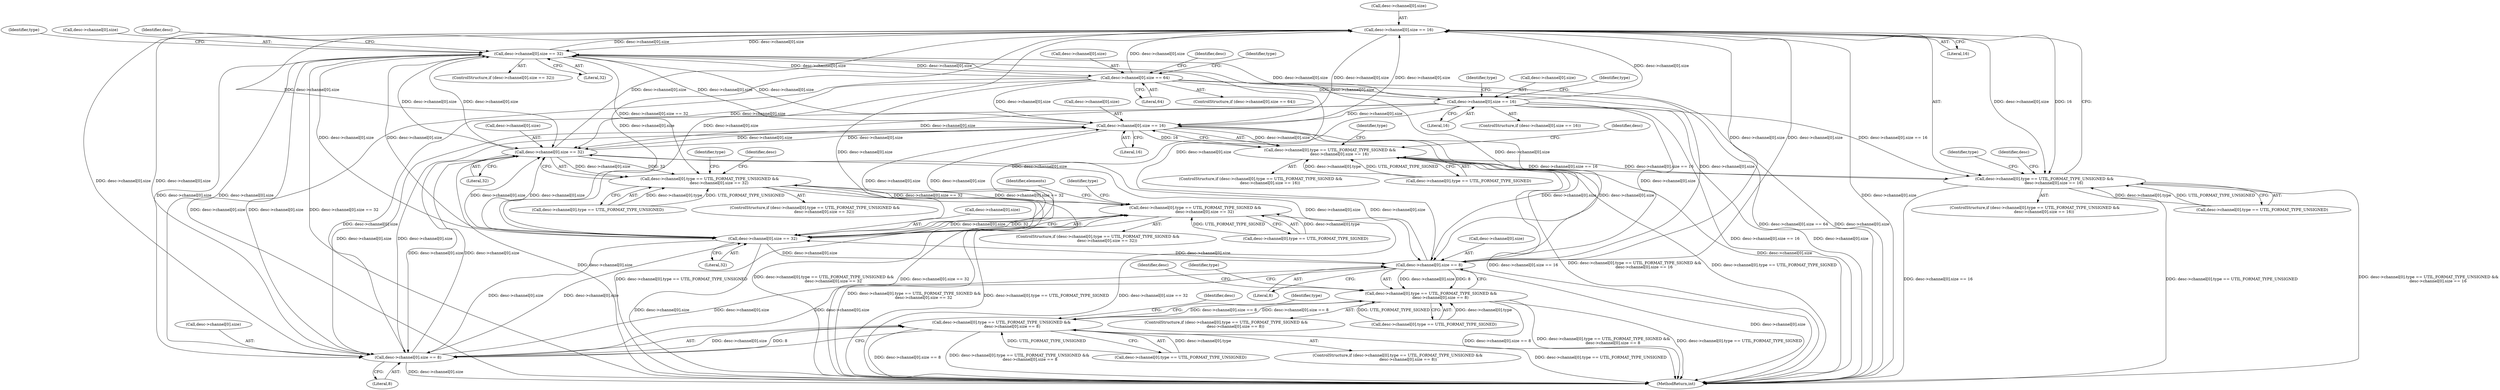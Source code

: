 digraph "0_virglrenderer_737c3350850ca4dbc5633b3bdb4118176ce59920@pointer" {
"1000287" [label="(Call,desc->channel[0].size == 16)"];
"1000187" [label="(Call,desc->channel[0].size == 32)"];
"1000311" [label="(Call,desc->channel[0].size == 16)"];
"1000335" [label="(Call,desc->channel[0].size == 32)"];
"1000215" [label="(Call,desc->channel[0].size == 16)"];
"1000201" [label="(Call,desc->channel[0].size == 64)"];
"1000239" [label="(Call,desc->channel[0].size == 8)"];
"1000263" [label="(Call,desc->channel[0].size == 8)"];
"1000359" [label="(Call,desc->channel[0].size == 32)"];
"1000287" [label="(Call,desc->channel[0].size == 16)"];
"1000229" [label="(Call,desc->channel[0].type == UTIL_FORMAT_TYPE_UNSIGNED &&\n                 desc->channel[0].size == 8)"];
"1000253" [label="(Call,desc->channel[0].type == UTIL_FORMAT_TYPE_SIGNED &&\n               desc->channel[0].size == 8)"];
"1000277" [label="(Call,desc->channel[0].type == UTIL_FORMAT_TYPE_UNSIGNED &&\n               desc->channel[0].size == 16)"];
"1000301" [label="(Call,desc->channel[0].type == UTIL_FORMAT_TYPE_SIGNED &&\n               desc->channel[0].size == 16)"];
"1000325" [label="(Call,desc->channel[0].type == UTIL_FORMAT_TYPE_UNSIGNED &&\n               desc->channel[0].size == 32)"];
"1000349" [label="(Call,desc->channel[0].type == UTIL_FORMAT_TYPE_SIGNED &&\n               desc->channel[0].size == 32)"];
"1000278" [label="(Call,desc->channel[0].type == UTIL_FORMAT_TYPE_UNSIGNED)"];
"1000197" [label="(Identifier,type)"];
"1000325" [label="(Call,desc->channel[0].type == UTIL_FORMAT_TYPE_UNSIGNED &&\n               desc->channel[0].size == 32)"];
"1000348" [label="(ControlStructure,if (desc->channel[0].type == UTIL_FORMAT_TYPE_SIGNED &&\n               desc->channel[0].size == 32))"];
"1000188" [label="(Call,desc->channel[0].size)"];
"1000326" [label="(Call,desc->channel[0].type == UTIL_FORMAT_TYPE_UNSIGNED)"];
"1000287" [label="(Call,desc->channel[0].size == 16)"];
"1000330" [label="(Identifier,desc)"];
"1000349" [label="(Call,desc->channel[0].type == UTIL_FORMAT_TYPE_SIGNED &&\n               desc->channel[0].size == 32)"];
"1000319" [label="(Literal,16)"];
"1000247" [label="(Literal,8)"];
"1000258" [label="(Identifier,desc)"];
"1000321" [label="(Identifier,type)"];
"1000311" [label="(Call,desc->channel[0].size == 16)"];
"1000345" [label="(Identifier,type)"];
"1000186" [label="(ControlStructure,if (desc->channel[0].size == 32))"];
"1000335" [label="(Call,desc->channel[0].size == 32)"];
"1000273" [label="(Identifier,type)"];
"1000367" [label="(Literal,32)"];
"1000223" [label="(Literal,16)"];
"1000360" [label="(Call,desc->channel[0].size)"];
"1000252" [label="(ControlStructure,if (desc->channel[0].type == UTIL_FORMAT_TYPE_SIGNED &&\n               desc->channel[0].size == 8))"];
"1000297" [label="(Identifier,type)"];
"1000215" [label="(Call,desc->channel[0].size == 16)"];
"1000249" [label="(Identifier,type)"];
"1000205" [label="(Identifier,desc)"];
"1000301" [label="(Call,desc->channel[0].type == UTIL_FORMAT_TYPE_SIGNED &&\n               desc->channel[0].size == 16)"];
"1000225" [label="(Identifier,type)"];
"1000277" [label="(Call,desc->channel[0].type == UTIL_FORMAT_TYPE_UNSIGNED &&\n               desc->channel[0].size == 16)"];
"1000295" [label="(Literal,16)"];
"1000359" [label="(Call,desc->channel[0].size == 32)"];
"1000219" [label="(Identifier,desc)"];
"1000271" [label="(Literal,8)"];
"1000324" [label="(ControlStructure,if (desc->channel[0].type == UTIL_FORMAT_TYPE_UNSIGNED &&\n               desc->channel[0].size == 32))"];
"1000214" [label="(ControlStructure,if (desc->channel[0].size == 16))"];
"1000216" [label="(Call,desc->channel[0].size)"];
"1000354" [label="(Identifier,desc)"];
"1000312" [label="(Call,desc->channel[0].size)"];
"1000200" [label="(ControlStructure,if (desc->channel[0].size == 64))"];
"1000264" [label="(Call,desc->channel[0].size)"];
"1000441" [label="(Identifier,type)"];
"1000211" [label="(Identifier,type)"];
"1000230" [label="(Call,desc->channel[0].type == UTIL_FORMAT_TYPE_UNSIGNED)"];
"1000300" [label="(ControlStructure,if (desc->channel[0].type == UTIL_FORMAT_TYPE_SIGNED &&\n               desc->channel[0].size == 16))"];
"1000229" [label="(Call,desc->channel[0].type == UTIL_FORMAT_TYPE_UNSIGNED &&\n                 desc->channel[0].size == 8)"];
"1000240" [label="(Call,desc->channel[0].size)"];
"1000187" [label="(Call,desc->channel[0].size == 32)"];
"1000377" [label="(Identifier,elements)"];
"1000228" [label="(ControlStructure,if (desc->channel[0].type == UTIL_FORMAT_TYPE_UNSIGNED &&\n                 desc->channel[0].size == 8))"];
"1000202" [label="(Call,desc->channel[0].size)"];
"1000282" [label="(Identifier,desc)"];
"1000253" [label="(Call,desc->channel[0].type == UTIL_FORMAT_TYPE_SIGNED &&\n               desc->channel[0].size == 8)"];
"1000195" [label="(Literal,32)"];
"1000350" [label="(Call,desc->channel[0].type == UTIL_FORMAT_TYPE_SIGNED)"];
"1000201" [label="(Call,desc->channel[0].size == 64)"];
"1000263" [label="(Call,desc->channel[0].size == 8)"];
"1000306" [label="(Identifier,desc)"];
"1000288" [label="(Call,desc->channel[0].size)"];
"1000343" [label="(Literal,32)"];
"1000276" [label="(ControlStructure,if (desc->channel[0].type == UTIL_FORMAT_TYPE_UNSIGNED &&\n               desc->channel[0].size == 16))"];
"1000209" [label="(Literal,64)"];
"1000336" [label="(Call,desc->channel[0].size)"];
"1000302" [label="(Call,desc->channel[0].type == UTIL_FORMAT_TYPE_SIGNED)"];
"1000239" [label="(Call,desc->channel[0].size == 8)"];
"1000641" [label="(MethodReturn,int)"];
"1000369" [label="(Identifier,type)"];
"1000254" [label="(Call,desc->channel[0].type == UTIL_FORMAT_TYPE_SIGNED)"];
"1000287" -> "1000277"  [label="AST: "];
"1000287" -> "1000295"  [label="CFG: "];
"1000288" -> "1000287"  [label="AST: "];
"1000295" -> "1000287"  [label="AST: "];
"1000277" -> "1000287"  [label="CFG: "];
"1000287" -> "1000641"  [label="DDG: desc->channel[0].size"];
"1000287" -> "1000187"  [label="DDG: desc->channel[0].size"];
"1000287" -> "1000239"  [label="DDG: desc->channel[0].size"];
"1000287" -> "1000263"  [label="DDG: desc->channel[0].size"];
"1000287" -> "1000277"  [label="DDG: desc->channel[0].size"];
"1000287" -> "1000277"  [label="DDG: 16"];
"1000187" -> "1000287"  [label="DDG: desc->channel[0].size"];
"1000311" -> "1000287"  [label="DDG: desc->channel[0].size"];
"1000335" -> "1000287"  [label="DDG: desc->channel[0].size"];
"1000215" -> "1000287"  [label="DDG: desc->channel[0].size"];
"1000239" -> "1000287"  [label="DDG: desc->channel[0].size"];
"1000263" -> "1000287"  [label="DDG: desc->channel[0].size"];
"1000359" -> "1000287"  [label="DDG: desc->channel[0].size"];
"1000201" -> "1000287"  [label="DDG: desc->channel[0].size"];
"1000287" -> "1000311"  [label="DDG: desc->channel[0].size"];
"1000287" -> "1000335"  [label="DDG: desc->channel[0].size"];
"1000287" -> "1000359"  [label="DDG: desc->channel[0].size"];
"1000187" -> "1000186"  [label="AST: "];
"1000187" -> "1000195"  [label="CFG: "];
"1000188" -> "1000187"  [label="AST: "];
"1000195" -> "1000187"  [label="AST: "];
"1000197" -> "1000187"  [label="CFG: "];
"1000205" -> "1000187"  [label="CFG: "];
"1000187" -> "1000641"  [label="DDG: desc->channel[0].size"];
"1000187" -> "1000641"  [label="DDG: desc->channel[0].size == 32"];
"1000311" -> "1000187"  [label="DDG: desc->channel[0].size"];
"1000335" -> "1000187"  [label="DDG: desc->channel[0].size"];
"1000215" -> "1000187"  [label="DDG: desc->channel[0].size"];
"1000239" -> "1000187"  [label="DDG: desc->channel[0].size"];
"1000263" -> "1000187"  [label="DDG: desc->channel[0].size"];
"1000359" -> "1000187"  [label="DDG: desc->channel[0].size"];
"1000201" -> "1000187"  [label="DDG: desc->channel[0].size"];
"1000187" -> "1000201"  [label="DDG: desc->channel[0].size"];
"1000187" -> "1000239"  [label="DDG: desc->channel[0].size"];
"1000187" -> "1000263"  [label="DDG: desc->channel[0].size"];
"1000187" -> "1000311"  [label="DDG: desc->channel[0].size"];
"1000187" -> "1000325"  [label="DDG: desc->channel[0].size == 32"];
"1000187" -> "1000335"  [label="DDG: desc->channel[0].size"];
"1000187" -> "1000359"  [label="DDG: desc->channel[0].size"];
"1000311" -> "1000301"  [label="AST: "];
"1000311" -> "1000319"  [label="CFG: "];
"1000312" -> "1000311"  [label="AST: "];
"1000319" -> "1000311"  [label="AST: "];
"1000301" -> "1000311"  [label="CFG: "];
"1000311" -> "1000641"  [label="DDG: desc->channel[0].size"];
"1000311" -> "1000239"  [label="DDG: desc->channel[0].size"];
"1000311" -> "1000263"  [label="DDG: desc->channel[0].size"];
"1000311" -> "1000301"  [label="DDG: desc->channel[0].size"];
"1000311" -> "1000301"  [label="DDG: 16"];
"1000335" -> "1000311"  [label="DDG: desc->channel[0].size"];
"1000215" -> "1000311"  [label="DDG: desc->channel[0].size"];
"1000239" -> "1000311"  [label="DDG: desc->channel[0].size"];
"1000263" -> "1000311"  [label="DDG: desc->channel[0].size"];
"1000359" -> "1000311"  [label="DDG: desc->channel[0].size"];
"1000201" -> "1000311"  [label="DDG: desc->channel[0].size"];
"1000311" -> "1000335"  [label="DDG: desc->channel[0].size"];
"1000311" -> "1000359"  [label="DDG: desc->channel[0].size"];
"1000335" -> "1000325"  [label="AST: "];
"1000335" -> "1000343"  [label="CFG: "];
"1000336" -> "1000335"  [label="AST: "];
"1000343" -> "1000335"  [label="AST: "];
"1000325" -> "1000335"  [label="CFG: "];
"1000335" -> "1000641"  [label="DDG: desc->channel[0].size"];
"1000335" -> "1000239"  [label="DDG: desc->channel[0].size"];
"1000335" -> "1000263"  [label="DDG: desc->channel[0].size"];
"1000335" -> "1000325"  [label="DDG: desc->channel[0].size"];
"1000335" -> "1000325"  [label="DDG: 32"];
"1000215" -> "1000335"  [label="DDG: desc->channel[0].size"];
"1000239" -> "1000335"  [label="DDG: desc->channel[0].size"];
"1000263" -> "1000335"  [label="DDG: desc->channel[0].size"];
"1000359" -> "1000335"  [label="DDG: desc->channel[0].size"];
"1000201" -> "1000335"  [label="DDG: desc->channel[0].size"];
"1000335" -> "1000359"  [label="DDG: desc->channel[0].size"];
"1000215" -> "1000214"  [label="AST: "];
"1000215" -> "1000223"  [label="CFG: "];
"1000216" -> "1000215"  [label="AST: "];
"1000223" -> "1000215"  [label="AST: "];
"1000225" -> "1000215"  [label="CFG: "];
"1000441" -> "1000215"  [label="CFG: "];
"1000215" -> "1000641"  [label="DDG: desc->channel[0].size"];
"1000215" -> "1000641"  [label="DDG: desc->channel[0].size == 16"];
"1000201" -> "1000215"  [label="DDG: desc->channel[0].size"];
"1000215" -> "1000239"  [label="DDG: desc->channel[0].size"];
"1000215" -> "1000263"  [label="DDG: desc->channel[0].size"];
"1000215" -> "1000277"  [label="DDG: desc->channel[0].size == 16"];
"1000215" -> "1000359"  [label="DDG: desc->channel[0].size"];
"1000201" -> "1000200"  [label="AST: "];
"1000201" -> "1000209"  [label="CFG: "];
"1000202" -> "1000201"  [label="AST: "];
"1000209" -> "1000201"  [label="AST: "];
"1000211" -> "1000201"  [label="CFG: "];
"1000219" -> "1000201"  [label="CFG: "];
"1000201" -> "1000641"  [label="DDG: desc->channel[0].size == 64"];
"1000201" -> "1000641"  [label="DDG: desc->channel[0].size"];
"1000201" -> "1000239"  [label="DDG: desc->channel[0].size"];
"1000201" -> "1000263"  [label="DDG: desc->channel[0].size"];
"1000201" -> "1000359"  [label="DDG: desc->channel[0].size"];
"1000239" -> "1000229"  [label="AST: "];
"1000239" -> "1000247"  [label="CFG: "];
"1000240" -> "1000239"  [label="AST: "];
"1000247" -> "1000239"  [label="AST: "];
"1000229" -> "1000239"  [label="CFG: "];
"1000239" -> "1000641"  [label="DDG: desc->channel[0].size"];
"1000239" -> "1000229"  [label="DDG: desc->channel[0].size"];
"1000239" -> "1000229"  [label="DDG: 8"];
"1000263" -> "1000239"  [label="DDG: desc->channel[0].size"];
"1000359" -> "1000239"  [label="DDG: desc->channel[0].size"];
"1000239" -> "1000263"  [label="DDG: desc->channel[0].size"];
"1000239" -> "1000359"  [label="DDG: desc->channel[0].size"];
"1000263" -> "1000253"  [label="AST: "];
"1000263" -> "1000271"  [label="CFG: "];
"1000264" -> "1000263"  [label="AST: "];
"1000271" -> "1000263"  [label="AST: "];
"1000253" -> "1000263"  [label="CFG: "];
"1000263" -> "1000641"  [label="DDG: desc->channel[0].size"];
"1000263" -> "1000253"  [label="DDG: desc->channel[0].size"];
"1000263" -> "1000253"  [label="DDG: 8"];
"1000359" -> "1000263"  [label="DDG: desc->channel[0].size"];
"1000263" -> "1000359"  [label="DDG: desc->channel[0].size"];
"1000359" -> "1000349"  [label="AST: "];
"1000359" -> "1000367"  [label="CFG: "];
"1000360" -> "1000359"  [label="AST: "];
"1000367" -> "1000359"  [label="AST: "];
"1000349" -> "1000359"  [label="CFG: "];
"1000359" -> "1000641"  [label="DDG: desc->channel[0].size"];
"1000359" -> "1000349"  [label="DDG: desc->channel[0].size"];
"1000359" -> "1000349"  [label="DDG: 32"];
"1000229" -> "1000228"  [label="AST: "];
"1000229" -> "1000230"  [label="CFG: "];
"1000230" -> "1000229"  [label="AST: "];
"1000249" -> "1000229"  [label="CFG: "];
"1000258" -> "1000229"  [label="CFG: "];
"1000229" -> "1000641"  [label="DDG: desc->channel[0].size == 8"];
"1000229" -> "1000641"  [label="DDG: desc->channel[0].type == UTIL_FORMAT_TYPE_UNSIGNED &&\n                 desc->channel[0].size == 8"];
"1000229" -> "1000641"  [label="DDG: desc->channel[0].type == UTIL_FORMAT_TYPE_UNSIGNED"];
"1000230" -> "1000229"  [label="DDG: desc->channel[0].type"];
"1000230" -> "1000229"  [label="DDG: UTIL_FORMAT_TYPE_UNSIGNED"];
"1000253" -> "1000229"  [label="DDG: desc->channel[0].size == 8"];
"1000229" -> "1000253"  [label="DDG: desc->channel[0].size == 8"];
"1000253" -> "1000252"  [label="AST: "];
"1000253" -> "1000254"  [label="CFG: "];
"1000254" -> "1000253"  [label="AST: "];
"1000273" -> "1000253"  [label="CFG: "];
"1000282" -> "1000253"  [label="CFG: "];
"1000253" -> "1000641"  [label="DDG: desc->channel[0].type == UTIL_FORMAT_TYPE_SIGNED &&\n               desc->channel[0].size == 8"];
"1000253" -> "1000641"  [label="DDG: desc->channel[0].type == UTIL_FORMAT_TYPE_SIGNED"];
"1000253" -> "1000641"  [label="DDG: desc->channel[0].size == 8"];
"1000254" -> "1000253"  [label="DDG: desc->channel[0].type"];
"1000254" -> "1000253"  [label="DDG: UTIL_FORMAT_TYPE_SIGNED"];
"1000277" -> "1000276"  [label="AST: "];
"1000277" -> "1000278"  [label="CFG: "];
"1000278" -> "1000277"  [label="AST: "];
"1000297" -> "1000277"  [label="CFG: "];
"1000306" -> "1000277"  [label="CFG: "];
"1000277" -> "1000641"  [label="DDG: desc->channel[0].size == 16"];
"1000277" -> "1000641"  [label="DDG: desc->channel[0].type == UTIL_FORMAT_TYPE_UNSIGNED"];
"1000277" -> "1000641"  [label="DDG: desc->channel[0].type == UTIL_FORMAT_TYPE_UNSIGNED &&\n               desc->channel[0].size == 16"];
"1000278" -> "1000277"  [label="DDG: desc->channel[0].type"];
"1000278" -> "1000277"  [label="DDG: UTIL_FORMAT_TYPE_UNSIGNED"];
"1000301" -> "1000277"  [label="DDG: desc->channel[0].size == 16"];
"1000277" -> "1000301"  [label="DDG: desc->channel[0].size == 16"];
"1000301" -> "1000300"  [label="AST: "];
"1000301" -> "1000302"  [label="CFG: "];
"1000302" -> "1000301"  [label="AST: "];
"1000321" -> "1000301"  [label="CFG: "];
"1000330" -> "1000301"  [label="CFG: "];
"1000301" -> "1000641"  [label="DDG: desc->channel[0].size == 16"];
"1000301" -> "1000641"  [label="DDG: desc->channel[0].type == UTIL_FORMAT_TYPE_SIGNED &&\n               desc->channel[0].size == 16"];
"1000301" -> "1000641"  [label="DDG: desc->channel[0].type == UTIL_FORMAT_TYPE_SIGNED"];
"1000302" -> "1000301"  [label="DDG: desc->channel[0].type"];
"1000302" -> "1000301"  [label="DDG: UTIL_FORMAT_TYPE_SIGNED"];
"1000325" -> "1000324"  [label="AST: "];
"1000325" -> "1000326"  [label="CFG: "];
"1000326" -> "1000325"  [label="AST: "];
"1000345" -> "1000325"  [label="CFG: "];
"1000354" -> "1000325"  [label="CFG: "];
"1000325" -> "1000641"  [label="DDG: desc->channel[0].type == UTIL_FORMAT_TYPE_UNSIGNED"];
"1000325" -> "1000641"  [label="DDG: desc->channel[0].type == UTIL_FORMAT_TYPE_UNSIGNED &&\n               desc->channel[0].size == 32"];
"1000325" -> "1000641"  [label="DDG: desc->channel[0].size == 32"];
"1000326" -> "1000325"  [label="DDG: desc->channel[0].type"];
"1000326" -> "1000325"  [label="DDG: UTIL_FORMAT_TYPE_UNSIGNED"];
"1000349" -> "1000325"  [label="DDG: desc->channel[0].size == 32"];
"1000325" -> "1000349"  [label="DDG: desc->channel[0].size == 32"];
"1000349" -> "1000348"  [label="AST: "];
"1000349" -> "1000350"  [label="CFG: "];
"1000350" -> "1000349"  [label="AST: "];
"1000369" -> "1000349"  [label="CFG: "];
"1000377" -> "1000349"  [label="CFG: "];
"1000349" -> "1000641"  [label="DDG: desc->channel[0].type == UTIL_FORMAT_TYPE_SIGNED &&\n               desc->channel[0].size == 32"];
"1000349" -> "1000641"  [label="DDG: desc->channel[0].type == UTIL_FORMAT_TYPE_SIGNED"];
"1000349" -> "1000641"  [label="DDG: desc->channel[0].size == 32"];
"1000350" -> "1000349"  [label="DDG: desc->channel[0].type"];
"1000350" -> "1000349"  [label="DDG: UTIL_FORMAT_TYPE_SIGNED"];
}
